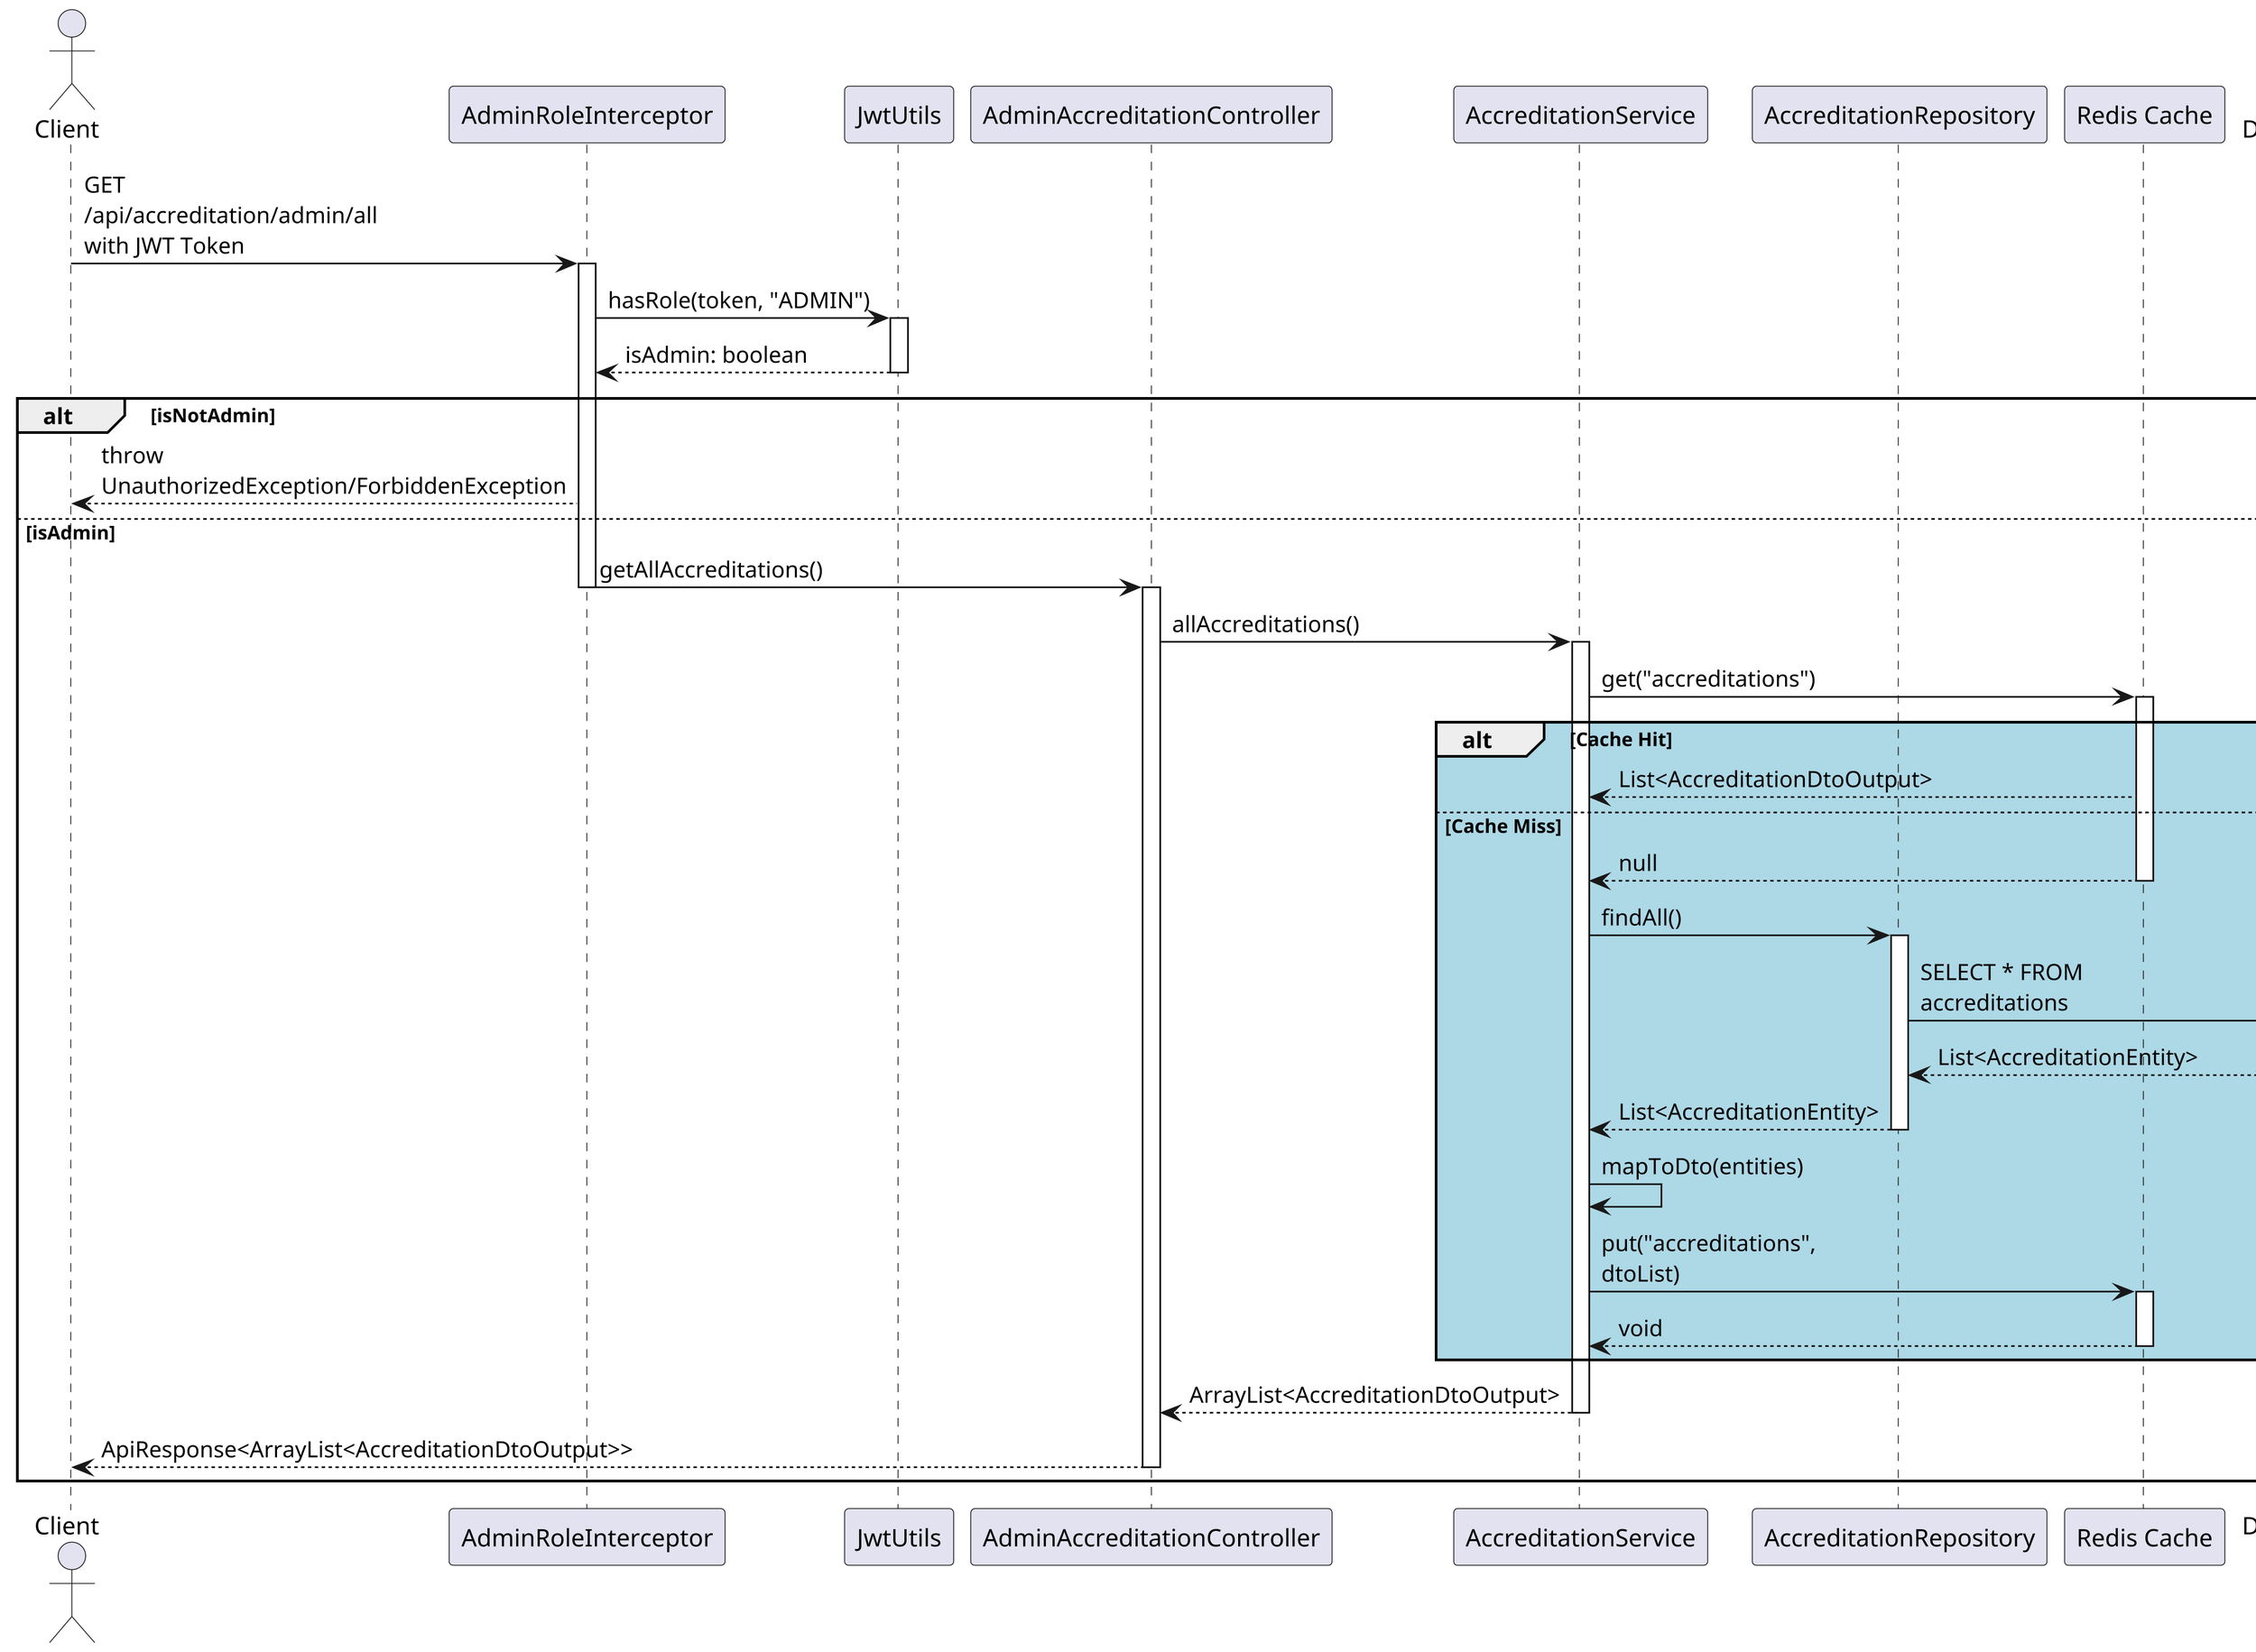 @startuml
skinparam dpi 300
skinparam maxMessageSize 160

actor Client
participant "AdminRoleInterceptor" as Interceptor
participant "JwtUtils" as JwtUtil
participant "AdminAccreditationController" as Controller
participant "AccreditationService" as Service
participant "AccreditationRepository" as Repository
participant "Redis Cache" as Cache
database Database

Client -> Interceptor : GET /api/accreditation/admin/all\nwith JWT Token
activate Interceptor

Interceptor -> JwtUtil : hasRole(token, "ADMIN")
activate JwtUtil
JwtUtil --> Interceptor : isAdmin: boolean
deactivate JwtUtil

alt isNotAdmin
    Interceptor --> Client : throw UnauthorizedException/ForbiddenException
else isAdmin
    Interceptor -> Controller : getAllAccreditations()
    deactivate Interceptor
    activate Controller

    Controller -> Service : allAccreditations()
    activate Service

    Service -> Cache : get("accreditations")
    activate Cache

    alt #lightblue Cache Hit
        Cache --> Service : List<AccreditationDtoOutput>
    else Cache Miss
        Cache --> Service : null
        deactivate Cache

        Service -> Repository : findAll()
        activate Repository

        Repository -> Database : SELECT * FROM accreditations
        activate Database
        Database --> Repository : List<AccreditationEntity>
        deactivate Database

        Repository --> Service : List<AccreditationEntity>
        deactivate Repository

        Service -> Service : mapToDto(entities)

        Service -> Cache : put("accreditations", dtoList)
        activate Cache
        Cache --> Service : void
        deactivate Cache
    end

    Service --> Controller : ArrayList<AccreditationDtoOutput>
    deactivate Service

    Controller --> Client : ApiResponse<ArrayList<AccreditationDtoOutput>>
    deactivate Controller
end

@enduml
